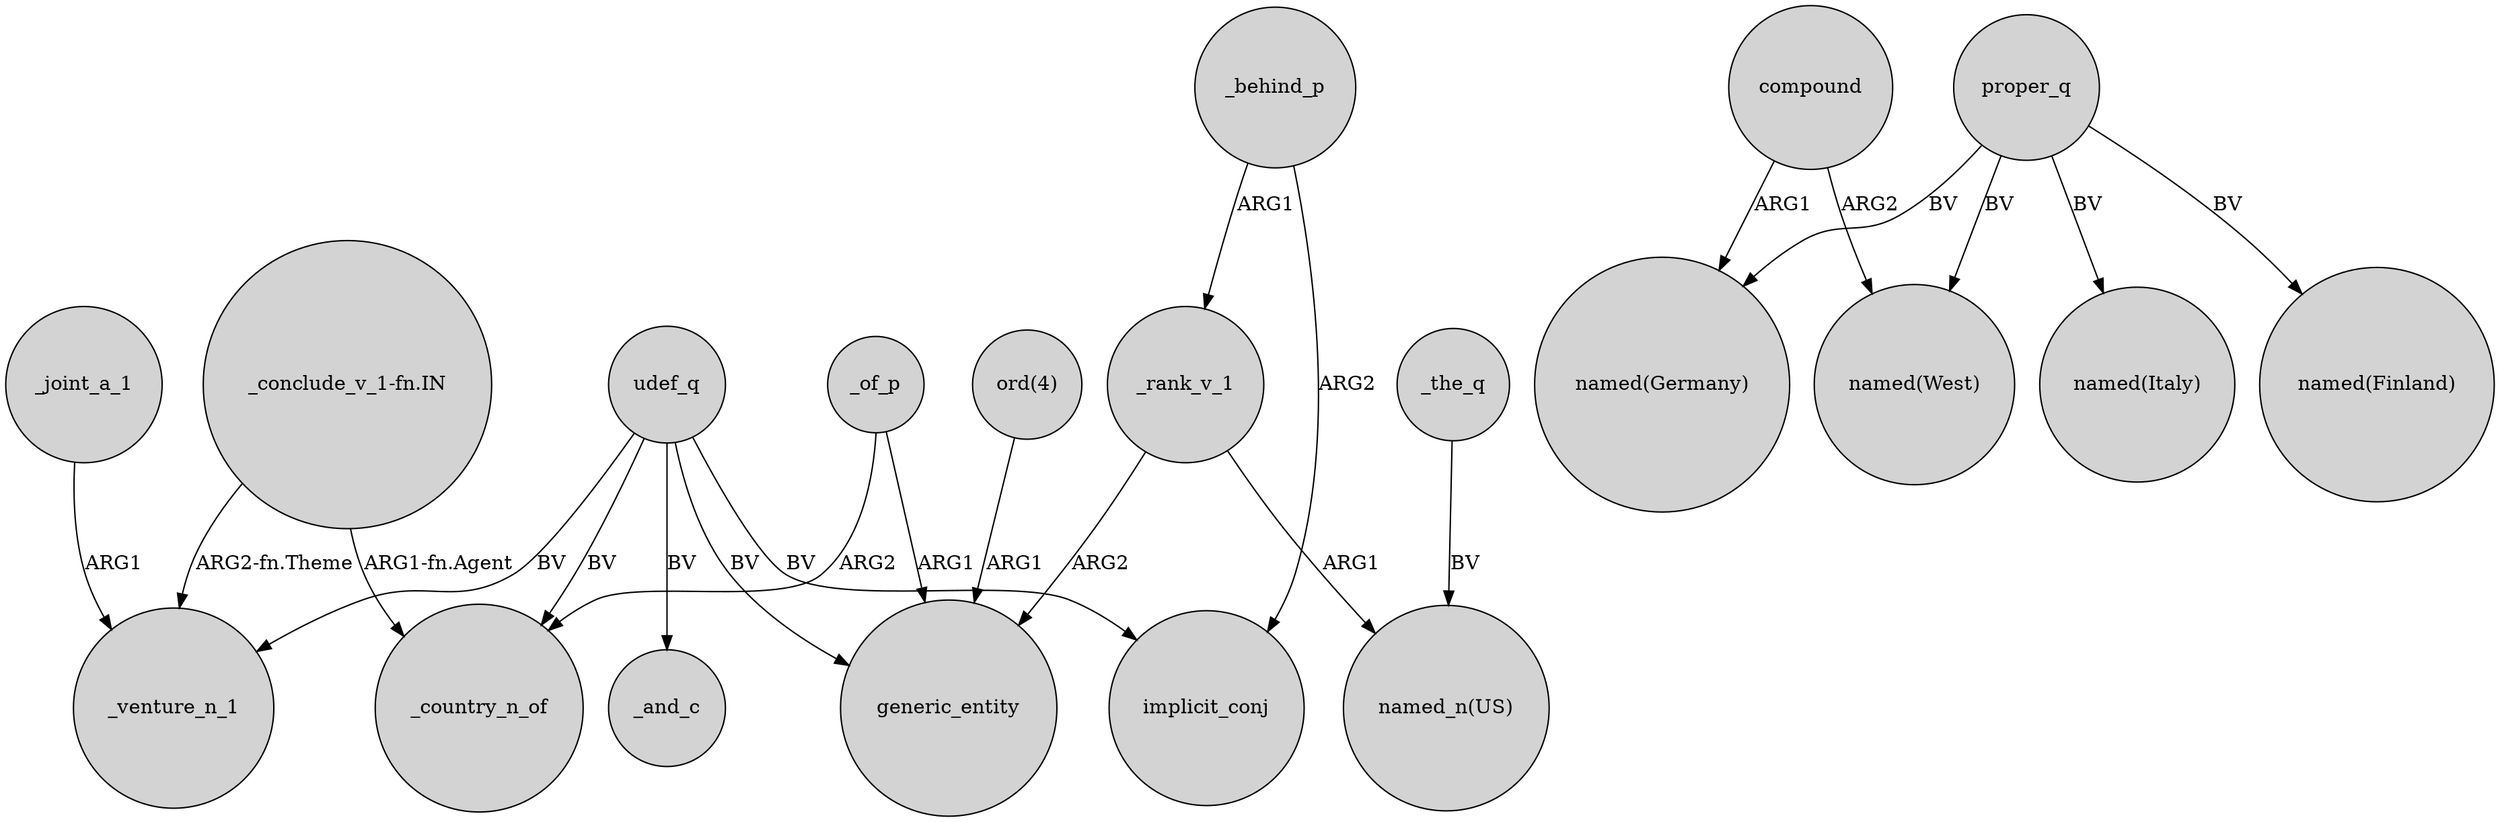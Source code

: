 digraph {
	node [shape=circle style=filled]
	_of_p -> _country_n_of [label=ARG2]
	_joint_a_1 -> _venture_n_1 [label=ARG1]
	compound -> "named(West)" [label=ARG2]
	udef_q -> generic_entity [label=BV]
	proper_q -> "named(Germany)" [label=BV]
	_behind_p -> implicit_conj [label=ARG2]
	proper_q -> "named(Finland)" [label=BV]
	_behind_p -> _rank_v_1 [label=ARG1]
	"_conclude_v_1-fn.IN" -> _country_n_of [label="ARG1-fn.Agent"]
	proper_q -> "named(West)" [label=BV]
	udef_q -> _venture_n_1 [label=BV]
	udef_q -> implicit_conj [label=BV]
	_rank_v_1 -> generic_entity [label=ARG2]
	_the_q -> "named_n(US)" [label=BV]
	_rank_v_1 -> "named_n(US)" [label=ARG1]
	udef_q -> _country_n_of [label=BV]
	compound -> "named(Germany)" [label=ARG1]
	"ord(4)" -> generic_entity [label=ARG1]
	"_conclude_v_1-fn.IN" -> _venture_n_1 [label="ARG2-fn.Theme"]
	udef_q -> _and_c [label=BV]
	_of_p -> generic_entity [label=ARG1]
	proper_q -> "named(Italy)" [label=BV]
}
